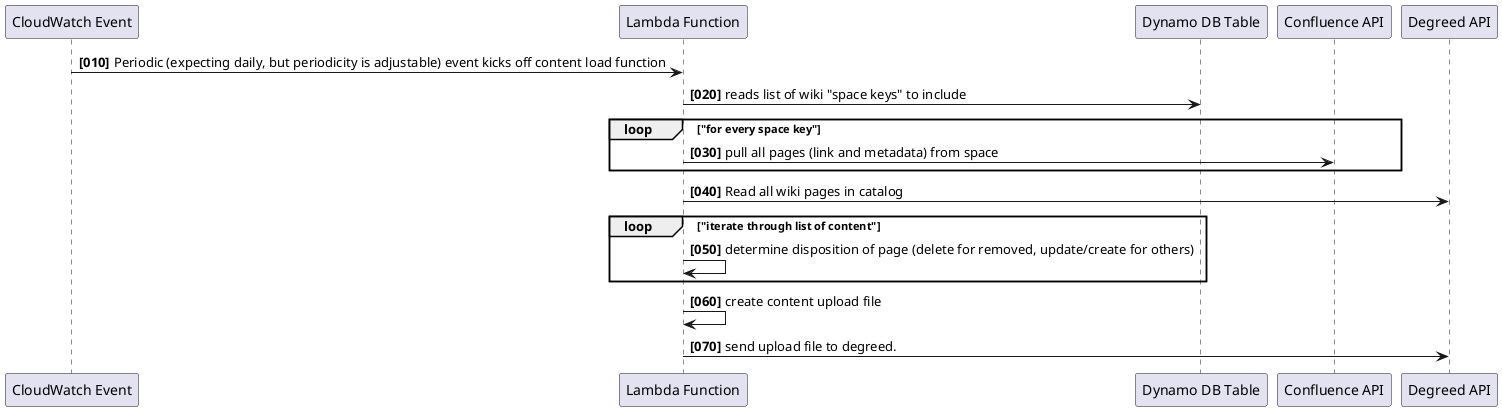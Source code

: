 @startuml
autonumber 10 10 "<b>[000]"

"CloudWatch Event" as cwe -> "Lambda Function" as lwf: Periodic (expecting daily, but periodicity is adjustable) event kicks off content load function
lwf -> "Dynamo DB Table" as ddb: reads list of wiki "space keys" to include
loop "for every space key"
  lwf -> "Confluence API" as confapi: pull all pages (link and metadata) from space
end

lwf -> "Degreed API" as degreeapi: Read all wiki pages in catalog
loop "iterate through list of content"
lwf -> lwf: determine disposition of page (delete for removed, update/create for others)
end
lwf -> lwf: create content upload file
lwf -> degreeapi: send upload file to degreed.
@enduml
